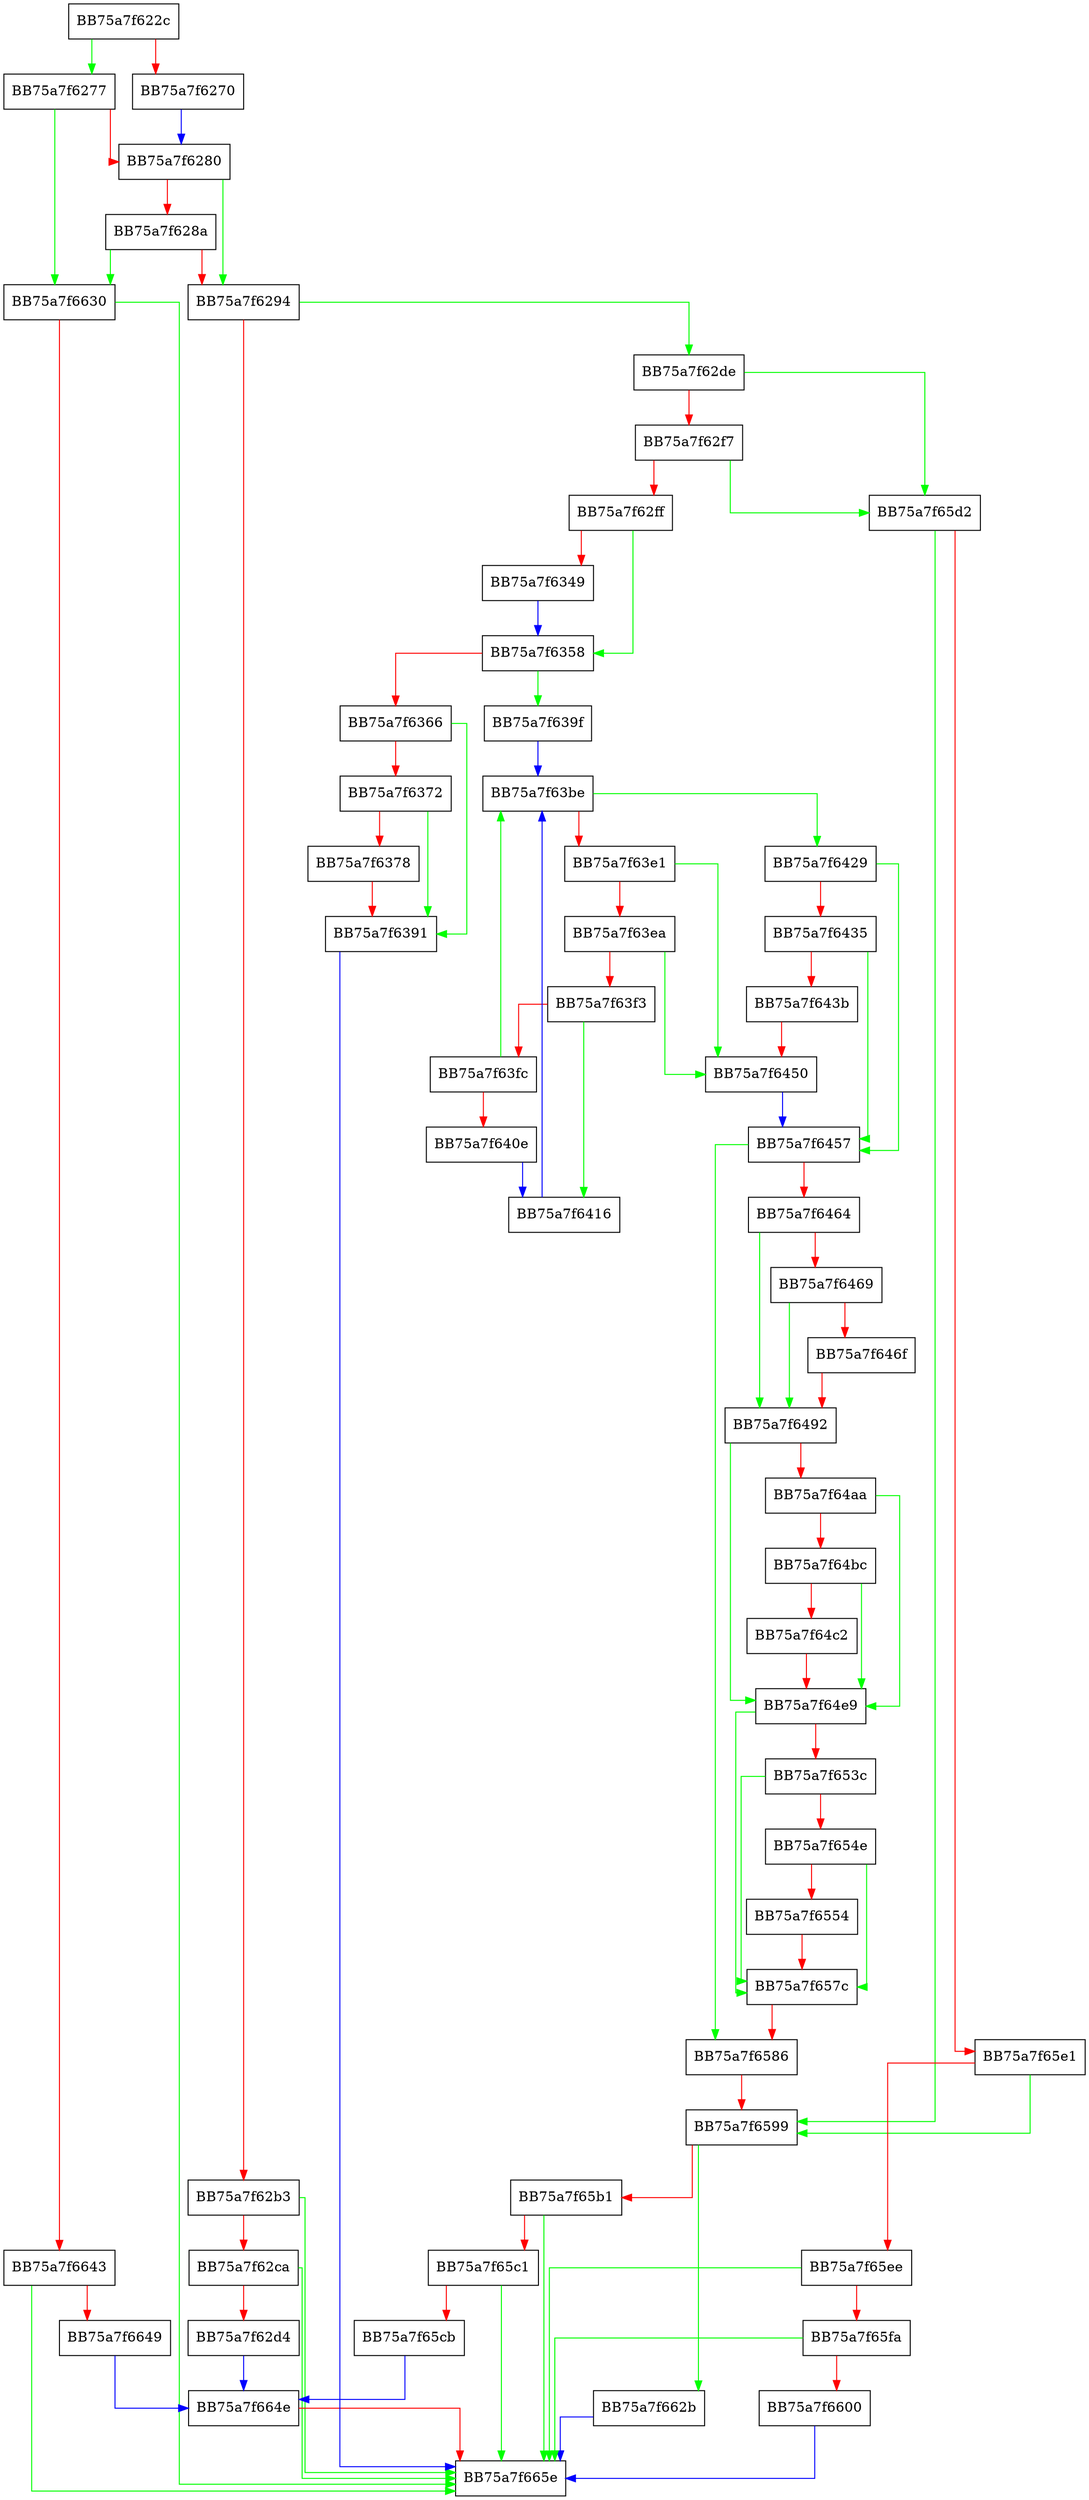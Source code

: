 digraph makeCopyFolder {
  node [shape="box"];
  graph [splines=ortho];
  BB75a7f622c -> BB75a7f6277 [color="green"];
  BB75a7f622c -> BB75a7f6270 [color="red"];
  BB75a7f6270 -> BB75a7f6280 [color="blue"];
  BB75a7f6277 -> BB75a7f6630 [color="green"];
  BB75a7f6277 -> BB75a7f6280 [color="red"];
  BB75a7f6280 -> BB75a7f6294 [color="green"];
  BB75a7f6280 -> BB75a7f628a [color="red"];
  BB75a7f628a -> BB75a7f6630 [color="green"];
  BB75a7f628a -> BB75a7f6294 [color="red"];
  BB75a7f6294 -> BB75a7f62de [color="green"];
  BB75a7f6294 -> BB75a7f62b3 [color="red"];
  BB75a7f62b3 -> BB75a7f665e [color="green"];
  BB75a7f62b3 -> BB75a7f62ca [color="red"];
  BB75a7f62ca -> BB75a7f665e [color="green"];
  BB75a7f62ca -> BB75a7f62d4 [color="red"];
  BB75a7f62d4 -> BB75a7f664e [color="blue"];
  BB75a7f62de -> BB75a7f65d2 [color="green"];
  BB75a7f62de -> BB75a7f62f7 [color="red"];
  BB75a7f62f7 -> BB75a7f65d2 [color="green"];
  BB75a7f62f7 -> BB75a7f62ff [color="red"];
  BB75a7f62ff -> BB75a7f6358 [color="green"];
  BB75a7f62ff -> BB75a7f6349 [color="red"];
  BB75a7f6349 -> BB75a7f6358 [color="blue"];
  BB75a7f6358 -> BB75a7f639f [color="green"];
  BB75a7f6358 -> BB75a7f6366 [color="red"];
  BB75a7f6366 -> BB75a7f6391 [color="green"];
  BB75a7f6366 -> BB75a7f6372 [color="red"];
  BB75a7f6372 -> BB75a7f6391 [color="green"];
  BB75a7f6372 -> BB75a7f6378 [color="red"];
  BB75a7f6378 -> BB75a7f6391 [color="red"];
  BB75a7f6391 -> BB75a7f665e [color="blue"];
  BB75a7f639f -> BB75a7f63be [color="blue"];
  BB75a7f63be -> BB75a7f6429 [color="green"];
  BB75a7f63be -> BB75a7f63e1 [color="red"];
  BB75a7f63e1 -> BB75a7f6450 [color="green"];
  BB75a7f63e1 -> BB75a7f63ea [color="red"];
  BB75a7f63ea -> BB75a7f6450 [color="green"];
  BB75a7f63ea -> BB75a7f63f3 [color="red"];
  BB75a7f63f3 -> BB75a7f6416 [color="green"];
  BB75a7f63f3 -> BB75a7f63fc [color="red"];
  BB75a7f63fc -> BB75a7f63be [color="green"];
  BB75a7f63fc -> BB75a7f640e [color="red"];
  BB75a7f640e -> BB75a7f6416 [color="blue"];
  BB75a7f6416 -> BB75a7f63be [color="blue"];
  BB75a7f6429 -> BB75a7f6457 [color="green"];
  BB75a7f6429 -> BB75a7f6435 [color="red"];
  BB75a7f6435 -> BB75a7f6457 [color="green"];
  BB75a7f6435 -> BB75a7f643b [color="red"];
  BB75a7f643b -> BB75a7f6450 [color="red"];
  BB75a7f6450 -> BB75a7f6457 [color="blue"];
  BB75a7f6457 -> BB75a7f6586 [color="green"];
  BB75a7f6457 -> BB75a7f6464 [color="red"];
  BB75a7f6464 -> BB75a7f6492 [color="green"];
  BB75a7f6464 -> BB75a7f6469 [color="red"];
  BB75a7f6469 -> BB75a7f6492 [color="green"];
  BB75a7f6469 -> BB75a7f646f [color="red"];
  BB75a7f646f -> BB75a7f6492 [color="red"];
  BB75a7f6492 -> BB75a7f64e9 [color="green"];
  BB75a7f6492 -> BB75a7f64aa [color="red"];
  BB75a7f64aa -> BB75a7f64e9 [color="green"];
  BB75a7f64aa -> BB75a7f64bc [color="red"];
  BB75a7f64bc -> BB75a7f64e9 [color="green"];
  BB75a7f64bc -> BB75a7f64c2 [color="red"];
  BB75a7f64c2 -> BB75a7f64e9 [color="red"];
  BB75a7f64e9 -> BB75a7f657c [color="green"];
  BB75a7f64e9 -> BB75a7f653c [color="red"];
  BB75a7f653c -> BB75a7f657c [color="green"];
  BB75a7f653c -> BB75a7f654e [color="red"];
  BB75a7f654e -> BB75a7f657c [color="green"];
  BB75a7f654e -> BB75a7f6554 [color="red"];
  BB75a7f6554 -> BB75a7f657c [color="red"];
  BB75a7f657c -> BB75a7f6586 [color="red"];
  BB75a7f6586 -> BB75a7f6599 [color="red"];
  BB75a7f6599 -> BB75a7f662b [color="green"];
  BB75a7f6599 -> BB75a7f65b1 [color="red"];
  BB75a7f65b1 -> BB75a7f665e [color="green"];
  BB75a7f65b1 -> BB75a7f65c1 [color="red"];
  BB75a7f65c1 -> BB75a7f665e [color="green"];
  BB75a7f65c1 -> BB75a7f65cb [color="red"];
  BB75a7f65cb -> BB75a7f664e [color="blue"];
  BB75a7f65d2 -> BB75a7f6599 [color="green"];
  BB75a7f65d2 -> BB75a7f65e1 [color="red"];
  BB75a7f65e1 -> BB75a7f6599 [color="green"];
  BB75a7f65e1 -> BB75a7f65ee [color="red"];
  BB75a7f65ee -> BB75a7f665e [color="green"];
  BB75a7f65ee -> BB75a7f65fa [color="red"];
  BB75a7f65fa -> BB75a7f665e [color="green"];
  BB75a7f65fa -> BB75a7f6600 [color="red"];
  BB75a7f6600 -> BB75a7f665e [color="blue"];
  BB75a7f662b -> BB75a7f665e [color="blue"];
  BB75a7f6630 -> BB75a7f665e [color="green"];
  BB75a7f6630 -> BB75a7f6643 [color="red"];
  BB75a7f6643 -> BB75a7f665e [color="green"];
  BB75a7f6643 -> BB75a7f6649 [color="red"];
  BB75a7f6649 -> BB75a7f664e [color="blue"];
  BB75a7f664e -> BB75a7f665e [color="red"];
}